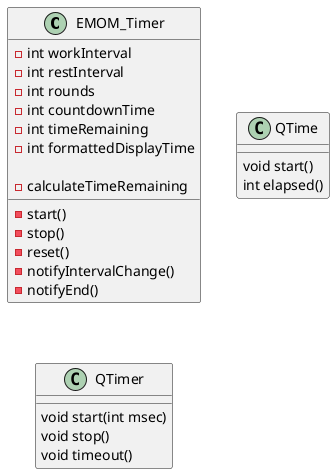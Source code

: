 @startuml
class EMOM_Timer
{
    -int workInterval
    -int restInterval
    -int rounds
    -int countdownTime
    -int timeRemaining
    -int formattedDisplayTime

    -start()
    -stop()
    -reset()
    -notifyIntervalChange()
    -notifyEnd()
    -calculateTimeRemaining
}

class QTime
{
    void start()
    int elapsed()
}

class QTimer
{
    void start(int msec)
    void stop()
    void timeout()
}
@enduml